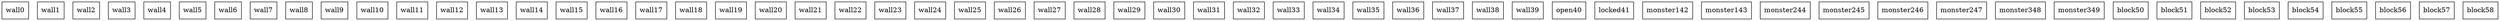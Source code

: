 graph room {
 node [shape="box"]; wall0 [pos="1,1!"]; wall1 [pos="2,1!"]; wall2 [pos="3,1!"]; wall3 [pos="4,1!"]; wall4 [pos="5,1!"]; wall5 [pos="6,1!"]; wall6 [pos="7,1!"]; wall7 [pos="8,1!"]; wall8 [pos="9,1!"]; wall9 [pos="10,1!"]; wall10 [pos="11,1!"]; wall11 [pos="12,1!"]; wall12 [pos="13,1!"]; wall13 [pos="14,1!"]; wall14 [pos="1,2!"]; wall15 [pos="14,2!"]; wall16 [pos="1,3!"]; wall17 [pos="14,3!"]; wall18 [pos="1,4!"]; wall19 [pos="14,4!"]; wall20 [pos="1,5!"]; wall21 [pos="1,6!"]; wall22 [pos="14,6!"]; wall23 [pos="1,7!"]; wall24 [pos="14,7!"]; wall25 [pos="1,8!"]; wall26 [pos="14,8!"]; wall27 [pos="1,9!"]; wall28 [pos="2,9!"]; wall29 [pos="3,9!"]; wall30 [pos="4,9!"]; wall31 [pos="5,9!"]; wall32 [pos="6,9!"]; wall33 [pos="8,9!"]; wall34 [pos="9,9!"]; wall35 [pos="10,9!"]; wall36 [pos="11,9!"]; wall37 [pos="12,9!"]; wall38 [pos="13,9!"]; wall39 [pos="14,9!"]; open40 [pos="14,5!"]; locked41 [pos="7,9!"]; monster142 [pos="10,4!"]; monster143 [pos="11,6!"]; monster244 [pos="8,4!"]; monster245 [pos="9,4!"]; monster246 [pos="2,5!"]; monster247 [pos="3,5!"]; monster348 [pos="11,4!"]; monster349 [pos="12,4!"]; block50 [pos="4,3!"]; block51 [pos="5,3!"]; block52 [pos="6,3!"]; block53 [pos="4,4!"]; block54 [pos="5,4!"]; block55 [pos="6,4!"]; block56 [pos="4,5!"]; block57 [pos="5,5!"]; block58 [pos="6,5!"]; }